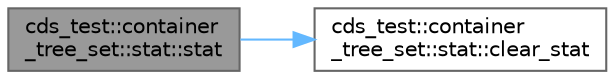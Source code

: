 digraph "cds_test::container_tree_set::stat::stat"
{
 // LATEX_PDF_SIZE
  bgcolor="transparent";
  edge [fontname=Helvetica,fontsize=10,labelfontname=Helvetica,labelfontsize=10];
  node [fontname=Helvetica,fontsize=10,shape=box,height=0.2,width=0.4];
  rankdir="LR";
  Node1 [id="Node000001",label="cds_test::container\l_tree_set::stat::stat",height=0.2,width=0.4,color="gray40", fillcolor="grey60", style="filled", fontcolor="black",tooltip=" "];
  Node1 -> Node2 [id="edge1_Node000001_Node000002",color="steelblue1",style="solid",tooltip=" "];
  Node2 [id="Node000002",label="cds_test::container\l_tree_set::stat::clear_stat",height=0.2,width=0.4,color="grey40", fillcolor="white", style="filled",URL="$structcds__test_1_1container__tree__set_1_1stat.html#a0b0590488d2d25caeaeaaa746f3b8427",tooltip=" "];
}

